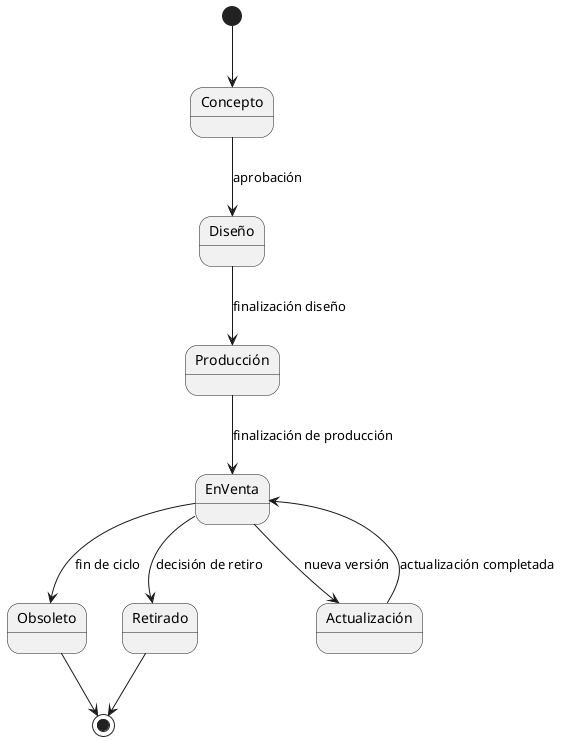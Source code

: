 @startuml
[*] --> Concepto
Concepto --> Diseño : aprobación
Diseño --> Producción : finalización diseño
Producción --> EnVenta : finalización de producción
EnVenta --> Obsoleto : fin de ciclo
Obsoleto --> [*]

EnVenta --> Retirado : decisión de retiro
Retirado --> [*]

EnVenta --> Actualización : nueva versión
Actualización --> EnVenta : actualización completada
@enduml
